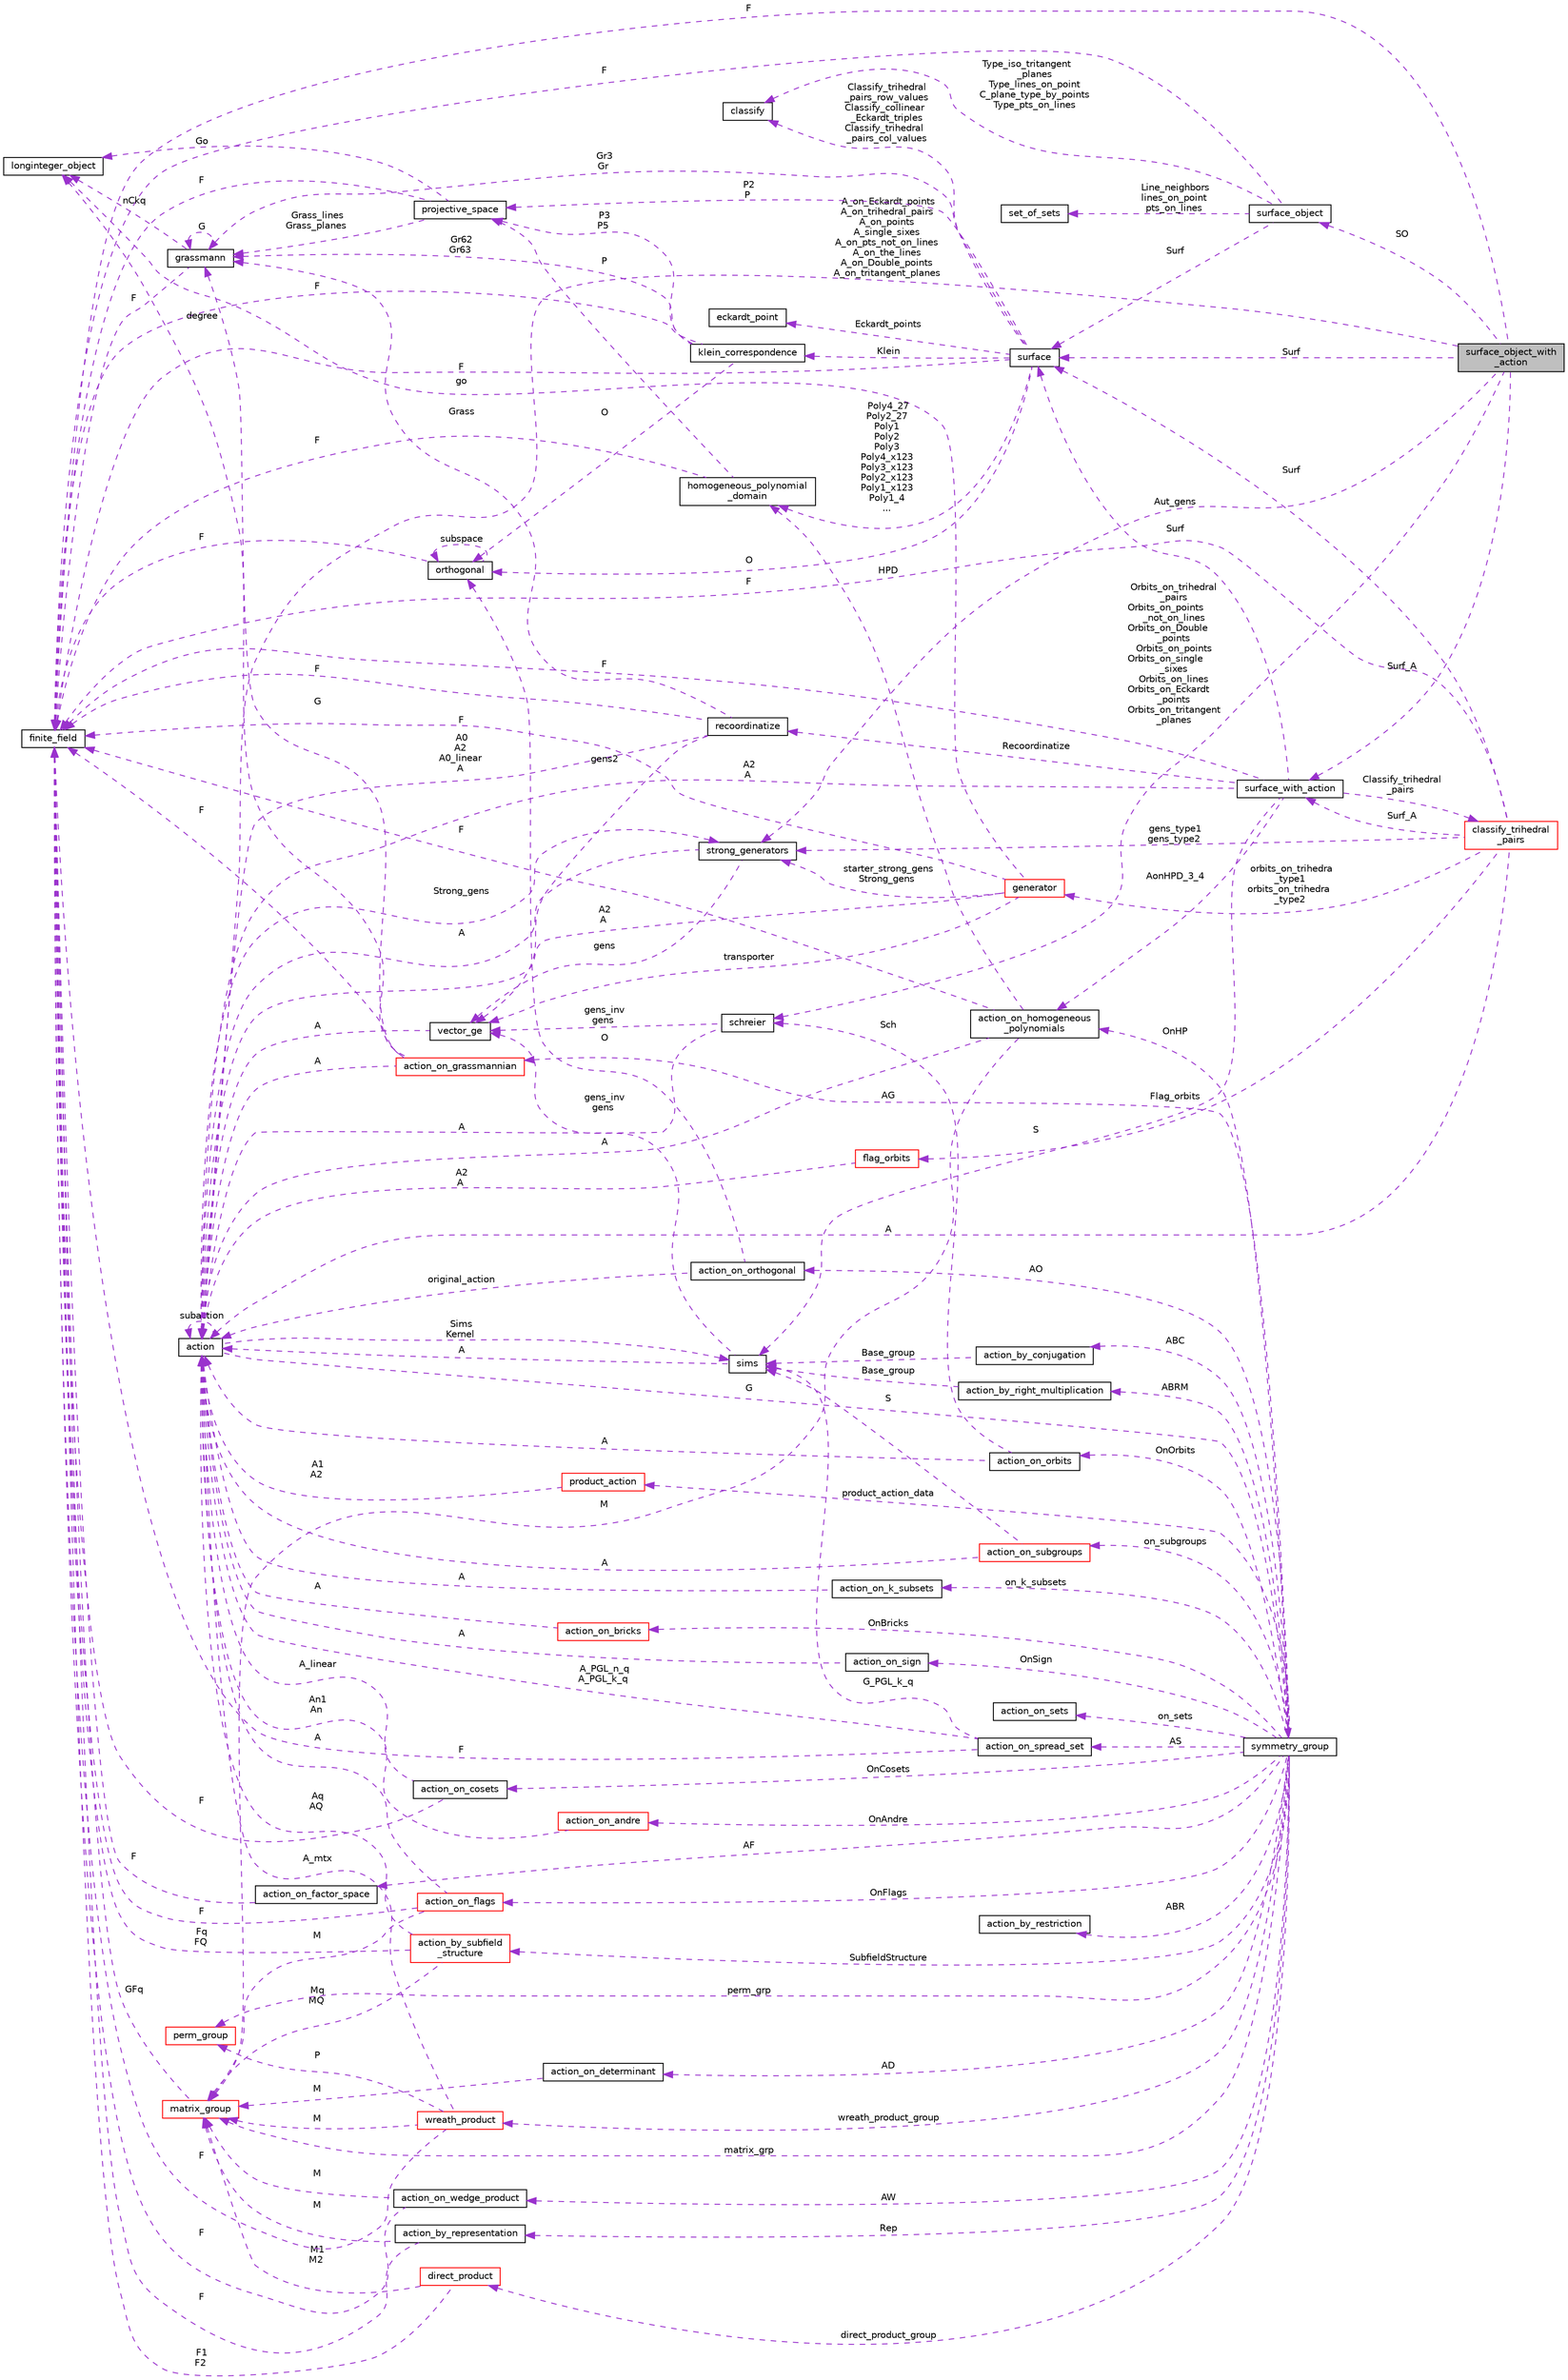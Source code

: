 digraph "surface_object_with_action"
{
  edge [fontname="Helvetica",fontsize="10",labelfontname="Helvetica",labelfontsize="10"];
  node [fontname="Helvetica",fontsize="10",shape=record];
  rankdir="LR";
  Node1 [label="surface_object_with\l_action",height=0.2,width=0.4,color="black", fillcolor="grey75", style="filled", fontcolor="black"];
  Node2 -> Node1 [dir="back",color="darkorchid3",fontsize="10",style="dashed",label=" A_on_Eckardt_points\nA_on_trihedral_pairs\nA_on_points\nA_single_sixes\nA_on_pts_not_on_lines\nA_on_the_lines\nA_on_Double_points\nA_on_tritangent_planes" ,fontname="Helvetica"];
  Node2 [label="action",height=0.2,width=0.4,color="black", fillcolor="white", style="filled",URL="$d2/d86/classaction.html"];
  Node3 -> Node2 [dir="back",color="darkorchid3",fontsize="10",style="dashed",label=" G" ,fontname="Helvetica"];
  Node3 [label="symmetry_group",height=0.2,width=0.4,color="black", fillcolor="white", style="filled",URL="$dd/d3b/unionsymmetry__group.html"];
  Node4 -> Node3 [dir="back",color="darkorchid3",fontsize="10",style="dashed",label=" product_action_data" ,fontname="Helvetica"];
  Node4 [label="product_action",height=0.2,width=0.4,color="red", fillcolor="white", style="filled",URL="$d8/d74/classproduct__action.html"];
  Node2 -> Node4 [dir="back",color="darkorchid3",fontsize="10",style="dashed",label=" A1\nA2" ,fontname="Helvetica"];
  Node6 -> Node3 [dir="back",color="darkorchid3",fontsize="10",style="dashed",label=" ABR" ,fontname="Helvetica"];
  Node6 [label="action_by_restriction",height=0.2,width=0.4,color="black", fillcolor="white", style="filled",URL="$d1/d7e/classaction__by__restriction.html"];
  Node7 -> Node3 [dir="back",color="darkorchid3",fontsize="10",style="dashed",label=" OnFlags" ,fontname="Helvetica"];
  Node7 [label="action_on_flags",height=0.2,width=0.4,color="red", fillcolor="white", style="filled",URL="$dd/dc4/classaction__on__flags.html"];
  Node2 -> Node7 [dir="back",color="darkorchid3",fontsize="10",style="dashed",label=" A" ,fontname="Helvetica"];
  Node8 -> Node7 [dir="back",color="darkorchid3",fontsize="10",style="dashed",label=" M" ,fontname="Helvetica"];
  Node8 [label="matrix_group",height=0.2,width=0.4,color="red", fillcolor="white", style="filled",URL="$d3/ded/classmatrix__group.html"];
  Node10 -> Node8 [dir="back",color="darkorchid3",fontsize="10",style="dashed",label=" GFq" ,fontname="Helvetica"];
  Node10 [label="finite_field",height=0.2,width=0.4,color="black", fillcolor="white", style="filled",URL="$df/d5a/classfinite__field.html"];
  Node10 -> Node7 [dir="back",color="darkorchid3",fontsize="10",style="dashed",label=" F" ,fontname="Helvetica"];
  Node14 -> Node3 [dir="back",color="darkorchid3",fontsize="10",style="dashed",label=" AW" ,fontname="Helvetica"];
  Node14 [label="action_on_wedge_product",height=0.2,width=0.4,color="black", fillcolor="white", style="filled",URL="$d0/deb/classaction__on__wedge__product.html"];
  Node8 -> Node14 [dir="back",color="darkorchid3",fontsize="10",style="dashed",label=" M" ,fontname="Helvetica"];
  Node10 -> Node14 [dir="back",color="darkorchid3",fontsize="10",style="dashed",label=" F" ,fontname="Helvetica"];
  Node15 -> Node3 [dir="back",color="darkorchid3",fontsize="10",style="dashed",label=" AF" ,fontname="Helvetica"];
  Node15 [label="action_on_factor_space",height=0.2,width=0.4,color="black", fillcolor="white", style="filled",URL="$d5/d25/classaction__on__factor__space.html"];
  Node10 -> Node15 [dir="back",color="darkorchid3",fontsize="10",style="dashed",label=" F" ,fontname="Helvetica"];
  Node16 -> Node3 [dir="back",color="darkorchid3",fontsize="10",style="dashed",label=" OnCosets" ,fontname="Helvetica"];
  Node16 [label="action_on_cosets",height=0.2,width=0.4,color="black", fillcolor="white", style="filled",URL="$d3/d72/classaction__on__cosets.html"];
  Node2 -> Node16 [dir="back",color="darkorchid3",fontsize="10",style="dashed",label=" A_linear" ,fontname="Helvetica"];
  Node10 -> Node16 [dir="back",color="darkorchid3",fontsize="10",style="dashed",label=" F" ,fontname="Helvetica"];
  Node17 -> Node3 [dir="back",color="darkorchid3",fontsize="10",style="dashed",label=" AO" ,fontname="Helvetica"];
  Node17 [label="action_on_orthogonal",height=0.2,width=0.4,color="black", fillcolor="white", style="filled",URL="$dc/d87/classaction__on__orthogonal.html"];
  Node2 -> Node17 [dir="back",color="darkorchid3",fontsize="10",style="dashed",label=" original_action" ,fontname="Helvetica"];
  Node18 -> Node17 [dir="back",color="darkorchid3",fontsize="10",style="dashed",label=" O" ,fontname="Helvetica"];
  Node18 [label="orthogonal",height=0.2,width=0.4,color="black", fillcolor="white", style="filled",URL="$d7/daa/classorthogonal.html"];
  Node18 -> Node18 [dir="back",color="darkorchid3",fontsize="10",style="dashed",label=" subspace" ,fontname="Helvetica"];
  Node10 -> Node18 [dir="back",color="darkorchid3",fontsize="10",style="dashed",label=" F" ,fontname="Helvetica"];
  Node19 -> Node3 [dir="back",color="darkorchid3",fontsize="10",style="dashed",label=" AG" ,fontname="Helvetica"];
  Node19 [label="action_on_grassmannian",height=0.2,width=0.4,color="red", fillcolor="white", style="filled",URL="$d9/ddf/classaction__on__grassmannian.html"];
  Node13 -> Node19 [dir="back",color="darkorchid3",fontsize="10",style="dashed",label=" degree" ,fontname="Helvetica"];
  Node13 [label="longinteger_object",height=0.2,width=0.4,color="black", fillcolor="white", style="filled",URL="$dd/d7e/classlonginteger__object.html"];
  Node2 -> Node19 [dir="back",color="darkorchid3",fontsize="10",style="dashed",label=" A" ,fontname="Helvetica"];
  Node12 -> Node19 [dir="back",color="darkorchid3",fontsize="10",style="dashed",label=" G" ,fontname="Helvetica"];
  Node12 [label="grassmann",height=0.2,width=0.4,color="black", fillcolor="white", style="filled",URL="$df/d02/classgrassmann.html"];
  Node13 -> Node12 [dir="back",color="darkorchid3",fontsize="10",style="dashed",label=" nCkq" ,fontname="Helvetica"];
  Node12 -> Node12 [dir="back",color="darkorchid3",fontsize="10",style="dashed",label=" G" ,fontname="Helvetica"];
  Node10 -> Node12 [dir="back",color="darkorchid3",fontsize="10",style="dashed",label=" F" ,fontname="Helvetica"];
  Node10 -> Node19 [dir="back",color="darkorchid3",fontsize="10",style="dashed",label=" F" ,fontname="Helvetica"];
  Node21 -> Node3 [dir="back",color="darkorchid3",fontsize="10",style="dashed",label=" OnHP" ,fontname="Helvetica"];
  Node21 [label="action_on_homogeneous\l_polynomials",height=0.2,width=0.4,color="black", fillcolor="white", style="filled",URL="$d5/dd4/classaction__on__homogeneous__polynomials.html"];
  Node2 -> Node21 [dir="back",color="darkorchid3",fontsize="10",style="dashed",label=" A" ,fontname="Helvetica"];
  Node8 -> Node21 [dir="back",color="darkorchid3",fontsize="10",style="dashed",label=" M" ,fontname="Helvetica"];
  Node10 -> Node21 [dir="back",color="darkorchid3",fontsize="10",style="dashed",label=" F" ,fontname="Helvetica"];
  Node22 -> Node21 [dir="back",color="darkorchid3",fontsize="10",style="dashed",label=" HPD" ,fontname="Helvetica"];
  Node22 [label="homogeneous_polynomial\l_domain",height=0.2,width=0.4,color="black", fillcolor="white", style="filled",URL="$d2/da7/classhomogeneous__polynomial__domain.html"];
  Node23 -> Node22 [dir="back",color="darkorchid3",fontsize="10",style="dashed",label=" P" ,fontname="Helvetica"];
  Node23 [label="projective_space",height=0.2,width=0.4,color="black", fillcolor="white", style="filled",URL="$d2/d17/classprojective__space.html"];
  Node13 -> Node23 [dir="back",color="darkorchid3",fontsize="10",style="dashed",label=" Go" ,fontname="Helvetica"];
  Node10 -> Node23 [dir="back",color="darkorchid3",fontsize="10",style="dashed",label=" F" ,fontname="Helvetica"];
  Node12 -> Node23 [dir="back",color="darkorchid3",fontsize="10",style="dashed",label=" Grass_lines\nGrass_planes" ,fontname="Helvetica"];
  Node10 -> Node22 [dir="back",color="darkorchid3",fontsize="10",style="dashed",label=" F" ,fontname="Helvetica"];
  Node24 -> Node3 [dir="back",color="darkorchid3",fontsize="10",style="dashed",label=" OnOrbits" ,fontname="Helvetica"];
  Node24 [label="action_on_orbits",height=0.2,width=0.4,color="black", fillcolor="white", style="filled",URL="$da/d89/classaction__on__orbits.html"];
  Node2 -> Node24 [dir="back",color="darkorchid3",fontsize="10",style="dashed",label=" A" ,fontname="Helvetica"];
  Node25 -> Node24 [dir="back",color="darkorchid3",fontsize="10",style="dashed",label=" Sch" ,fontname="Helvetica"];
  Node25 [label="schreier",height=0.2,width=0.4,color="black", fillcolor="white", style="filled",URL="$d3/dd6/classschreier.html"];
  Node2 -> Node25 [dir="back",color="darkorchid3",fontsize="10",style="dashed",label=" A" ,fontname="Helvetica"];
  Node26 -> Node25 [dir="back",color="darkorchid3",fontsize="10",style="dashed",label=" gens_inv\ngens" ,fontname="Helvetica"];
  Node26 [label="vector_ge",height=0.2,width=0.4,color="black", fillcolor="white", style="filled",URL="$d4/d6e/classvector__ge.html"];
  Node2 -> Node26 [dir="back",color="darkorchid3",fontsize="10",style="dashed",label=" A" ,fontname="Helvetica"];
  Node27 -> Node3 [dir="back",color="darkorchid3",fontsize="10",style="dashed",label=" AD" ,fontname="Helvetica"];
  Node27 [label="action_on_determinant",height=0.2,width=0.4,color="black", fillcolor="white", style="filled",URL="$d4/d32/classaction__on__determinant.html"];
  Node8 -> Node27 [dir="back",color="darkorchid3",fontsize="10",style="dashed",label=" M" ,fontname="Helvetica"];
  Node28 -> Node3 [dir="back",color="darkorchid3",fontsize="10",style="dashed",label=" on_k_subsets" ,fontname="Helvetica"];
  Node28 [label="action_on_k_subsets",height=0.2,width=0.4,color="black", fillcolor="white", style="filled",URL="$d3/d04/classaction__on__k__subsets.html"];
  Node2 -> Node28 [dir="back",color="darkorchid3",fontsize="10",style="dashed",label=" A" ,fontname="Helvetica"];
  Node29 -> Node3 [dir="back",color="darkorchid3",fontsize="10",style="dashed",label=" wreath_product_group" ,fontname="Helvetica"];
  Node29 [label="wreath_product",height=0.2,width=0.4,color="red", fillcolor="white", style="filled",URL="$d8/dfa/classwreath__product.html"];
  Node2 -> Node29 [dir="back",color="darkorchid3",fontsize="10",style="dashed",label=" A_mtx" ,fontname="Helvetica"];
  Node8 -> Node29 [dir="back",color="darkorchid3",fontsize="10",style="dashed",label=" M" ,fontname="Helvetica"];
  Node30 -> Node29 [dir="back",color="darkorchid3",fontsize="10",style="dashed",label=" P" ,fontname="Helvetica"];
  Node30 [label="perm_group",height=0.2,width=0.4,color="red", fillcolor="white", style="filled",URL="$df/d0a/classperm__group.html"];
  Node10 -> Node29 [dir="back",color="darkorchid3",fontsize="10",style="dashed",label=" F" ,fontname="Helvetica"];
  Node31 -> Node3 [dir="back",color="darkorchid3",fontsize="10",style="dashed",label=" on_subgroups" ,fontname="Helvetica"];
  Node31 [label="action_on_subgroups",height=0.2,width=0.4,color="red", fillcolor="white", style="filled",URL="$d6/da4/classaction__on__subgroups.html"];
  Node2 -> Node31 [dir="back",color="darkorchid3",fontsize="10",style="dashed",label=" A" ,fontname="Helvetica"];
  Node33 -> Node31 [dir="back",color="darkorchid3",fontsize="10",style="dashed",label=" S" ,fontname="Helvetica"];
  Node33 [label="sims",height=0.2,width=0.4,color="black", fillcolor="white", style="filled",URL="$d9/df3/classsims.html"];
  Node2 -> Node33 [dir="back",color="darkorchid3",fontsize="10",style="dashed",label=" A" ,fontname="Helvetica"];
  Node26 -> Node33 [dir="back",color="darkorchid3",fontsize="10",style="dashed",label=" gens_inv\ngens" ,fontname="Helvetica"];
  Node8 -> Node3 [dir="back",color="darkorchid3",fontsize="10",style="dashed",label=" matrix_grp" ,fontname="Helvetica"];
  Node34 -> Node3 [dir="back",color="darkorchid3",fontsize="10",style="dashed",label=" ABRM" ,fontname="Helvetica"];
  Node34 [label="action_by_right_multiplication",height=0.2,width=0.4,color="black", fillcolor="white", style="filled",URL="$d5/daa/classaction__by__right__multiplication.html"];
  Node33 -> Node34 [dir="back",color="darkorchid3",fontsize="10",style="dashed",label=" Base_group" ,fontname="Helvetica"];
  Node35 -> Node3 [dir="back",color="darkorchid3",fontsize="10",style="dashed",label=" direct_product_group" ,fontname="Helvetica"];
  Node35 [label="direct_product",height=0.2,width=0.4,color="red", fillcolor="white", style="filled",URL="$dc/daf/classdirect__product.html"];
  Node8 -> Node35 [dir="back",color="darkorchid3",fontsize="10",style="dashed",label=" M1\nM2" ,fontname="Helvetica"];
  Node10 -> Node35 [dir="back",color="darkorchid3",fontsize="10",style="dashed",label=" F1\nF2" ,fontname="Helvetica"];
  Node36 -> Node3 [dir="back",color="darkorchid3",fontsize="10",style="dashed",label=" OnBricks" ,fontname="Helvetica"];
  Node36 [label="action_on_bricks",height=0.2,width=0.4,color="red", fillcolor="white", style="filled",URL="$de/d56/classaction__on__bricks.html"];
  Node2 -> Node36 [dir="back",color="darkorchid3",fontsize="10",style="dashed",label=" A" ,fontname="Helvetica"];
  Node38 -> Node3 [dir="back",color="darkorchid3",fontsize="10",style="dashed",label=" ABC" ,fontname="Helvetica"];
  Node38 [label="action_by_conjugation",height=0.2,width=0.4,color="black", fillcolor="white", style="filled",URL="$d3/dda/classaction__by__conjugation.html"];
  Node33 -> Node38 [dir="back",color="darkorchid3",fontsize="10",style="dashed",label=" Base_group" ,fontname="Helvetica"];
  Node39 -> Node3 [dir="back",color="darkorchid3",fontsize="10",style="dashed",label=" OnSign" ,fontname="Helvetica"];
  Node39 [label="action_on_sign",height=0.2,width=0.4,color="black", fillcolor="white", style="filled",URL="$da/d06/classaction__on__sign.html"];
  Node2 -> Node39 [dir="back",color="darkorchid3",fontsize="10",style="dashed",label=" A" ,fontname="Helvetica"];
  Node40 -> Node3 [dir="back",color="darkorchid3",fontsize="10",style="dashed",label=" SubfieldStructure" ,fontname="Helvetica"];
  Node40 [label="action_by_subfield\l_structure",height=0.2,width=0.4,color="red", fillcolor="white", style="filled",URL="$dd/d67/classaction__by__subfield__structure.html"];
  Node2 -> Node40 [dir="back",color="darkorchid3",fontsize="10",style="dashed",label=" Aq\nAQ" ,fontname="Helvetica"];
  Node8 -> Node40 [dir="back",color="darkorchid3",fontsize="10",style="dashed",label=" Mq\nMQ" ,fontname="Helvetica"];
  Node10 -> Node40 [dir="back",color="darkorchid3",fontsize="10",style="dashed",label=" Fq\nFQ" ,fontname="Helvetica"];
  Node42 -> Node3 [dir="back",color="darkorchid3",fontsize="10",style="dashed",label=" on_sets" ,fontname="Helvetica"];
  Node42 [label="action_on_sets",height=0.2,width=0.4,color="black", fillcolor="white", style="filled",URL="$da/d37/classaction__on__sets.html"];
  Node30 -> Node3 [dir="back",color="darkorchid3",fontsize="10",style="dashed",label=" perm_grp" ,fontname="Helvetica"];
  Node43 -> Node3 [dir="back",color="darkorchid3",fontsize="10",style="dashed",label=" Rep" ,fontname="Helvetica"];
  Node43 [label="action_by_representation",height=0.2,width=0.4,color="black", fillcolor="white", style="filled",URL="$d1/d9d/classaction__by__representation.html"];
  Node8 -> Node43 [dir="back",color="darkorchid3",fontsize="10",style="dashed",label=" M" ,fontname="Helvetica"];
  Node10 -> Node43 [dir="back",color="darkorchid3",fontsize="10",style="dashed",label=" F" ,fontname="Helvetica"];
  Node44 -> Node3 [dir="back",color="darkorchid3",fontsize="10",style="dashed",label=" AS" ,fontname="Helvetica"];
  Node44 [label="action_on_spread_set",height=0.2,width=0.4,color="black", fillcolor="white", style="filled",URL="$d2/d7a/classaction__on__spread__set.html"];
  Node2 -> Node44 [dir="back",color="darkorchid3",fontsize="10",style="dashed",label=" A_PGL_n_q\nA_PGL_k_q" ,fontname="Helvetica"];
  Node33 -> Node44 [dir="back",color="darkorchid3",fontsize="10",style="dashed",label=" G_PGL_k_q" ,fontname="Helvetica"];
  Node10 -> Node44 [dir="back",color="darkorchid3",fontsize="10",style="dashed",label=" F" ,fontname="Helvetica"];
  Node45 -> Node3 [dir="back",color="darkorchid3",fontsize="10",style="dashed",label=" OnAndre" ,fontname="Helvetica"];
  Node45 [label="action_on_andre",height=0.2,width=0.4,color="red", fillcolor="white", style="filled",URL="$da/d32/classaction__on__andre.html"];
  Node2 -> Node45 [dir="back",color="darkorchid3",fontsize="10",style="dashed",label=" An1\nAn" ,fontname="Helvetica"];
  Node2 -> Node2 [dir="back",color="darkorchid3",fontsize="10",style="dashed",label=" subaction" ,fontname="Helvetica"];
  Node47 -> Node2 [dir="back",color="darkorchid3",fontsize="10",style="dashed",label=" Strong_gens" ,fontname="Helvetica"];
  Node47 [label="strong_generators",height=0.2,width=0.4,color="black", fillcolor="white", style="filled",URL="$dc/d09/classstrong__generators.html"];
  Node2 -> Node47 [dir="back",color="darkorchid3",fontsize="10",style="dashed",label=" A" ,fontname="Helvetica"];
  Node26 -> Node47 [dir="back",color="darkorchid3",fontsize="10",style="dashed",label=" gens" ,fontname="Helvetica"];
  Node33 -> Node2 [dir="back",color="darkorchid3",fontsize="10",style="dashed",label=" Sims\nKernel" ,fontname="Helvetica"];
  Node48 -> Node1 [dir="back",color="darkorchid3",fontsize="10",style="dashed",label=" Surf" ,fontname="Helvetica"];
  Node48 [label="surface",height=0.2,width=0.4,color="black", fillcolor="white", style="filled",URL="$d5/d88/classsurface.html"];
  Node49 -> Node48 [dir="back",color="darkorchid3",fontsize="10",style="dashed",label=" Classify_trihedral\l_pairs_row_values\nClassify_collinear\l_Eckardt_triples\nClassify_trihedral\l_pairs_col_values" ,fontname="Helvetica"];
  Node49 [label="classify",height=0.2,width=0.4,color="black", fillcolor="white", style="filled",URL="$d9/d43/classclassify.html"];
  Node50 -> Node48 [dir="back",color="darkorchid3",fontsize="10",style="dashed",label=" Eckardt_points" ,fontname="Helvetica"];
  Node50 [label="eckardt_point",height=0.2,width=0.4,color="black", fillcolor="white", style="filled",URL="$d6/d2e/classeckardt__point.html"];
  Node18 -> Node48 [dir="back",color="darkorchid3",fontsize="10",style="dashed",label=" O" ,fontname="Helvetica"];
  Node23 -> Node48 [dir="back",color="darkorchid3",fontsize="10",style="dashed",label=" P2\nP" ,fontname="Helvetica"];
  Node51 -> Node48 [dir="back",color="darkorchid3",fontsize="10",style="dashed",label=" Klein" ,fontname="Helvetica"];
  Node51 [label="klein_correspondence",height=0.2,width=0.4,color="black", fillcolor="white", style="filled",URL="$d7/d99/classklein__correspondence.html"];
  Node18 -> Node51 [dir="back",color="darkorchid3",fontsize="10",style="dashed",label=" O" ,fontname="Helvetica"];
  Node23 -> Node51 [dir="back",color="darkorchid3",fontsize="10",style="dashed",label=" P3\nP5" ,fontname="Helvetica"];
  Node12 -> Node51 [dir="back",color="darkorchid3",fontsize="10",style="dashed",label=" Gr62\nGr63" ,fontname="Helvetica"];
  Node10 -> Node51 [dir="back",color="darkorchid3",fontsize="10",style="dashed",label=" F" ,fontname="Helvetica"];
  Node12 -> Node48 [dir="back",color="darkorchid3",fontsize="10",style="dashed",label=" Gr3\nGr" ,fontname="Helvetica"];
  Node10 -> Node48 [dir="back",color="darkorchid3",fontsize="10",style="dashed",label=" F" ,fontname="Helvetica"];
  Node22 -> Node48 [dir="back",color="darkorchid3",fontsize="10",style="dashed",label=" Poly4_27\nPoly2_27\nPoly1\nPoly2\nPoly3\nPoly4_x123\nPoly3_x123\nPoly2_x123\nPoly1_x123\nPoly1_4\n..." ,fontname="Helvetica"];
  Node52 -> Node1 [dir="back",color="darkorchid3",fontsize="10",style="dashed",label=" SO" ,fontname="Helvetica"];
  Node52 [label="surface_object",height=0.2,width=0.4,color="black", fillcolor="white", style="filled",URL="$df/df8/classsurface__object.html"];
  Node49 -> Node52 [dir="back",color="darkorchid3",fontsize="10",style="dashed",label=" Type_iso_tritangent\l_planes\nType_lines_on_point\nC_plane_type_by_points\nType_pts_on_lines" ,fontname="Helvetica"];
  Node48 -> Node52 [dir="back",color="darkorchid3",fontsize="10",style="dashed",label=" Surf" ,fontname="Helvetica"];
  Node53 -> Node52 [dir="back",color="darkorchid3",fontsize="10",style="dashed",label=" Line_neighbors\nlines_on_point\npts_on_lines" ,fontname="Helvetica"];
  Node53 [label="set_of_sets",height=0.2,width=0.4,color="black", fillcolor="white", style="filled",URL="$da/dd6/classset__of__sets.html"];
  Node10 -> Node52 [dir="back",color="darkorchid3",fontsize="10",style="dashed",label=" F" ,fontname="Helvetica"];
  Node47 -> Node1 [dir="back",color="darkorchid3",fontsize="10",style="dashed",label=" Aut_gens" ,fontname="Helvetica"];
  Node25 -> Node1 [dir="back",color="darkorchid3",fontsize="10",style="dashed",label=" Orbits_on_trihedral\l_pairs\nOrbits_on_points\l_not_on_lines\nOrbits_on_Double\l_points\nOrbits_on_points\nOrbits_on_single\l_sixes\nOrbits_on_lines\nOrbits_on_Eckardt\l_points\nOrbits_on_tritangent\l_planes" ,fontname="Helvetica"];
  Node54 -> Node1 [dir="back",color="darkorchid3",fontsize="10",style="dashed",label=" Surf_A" ,fontname="Helvetica"];
  Node54 [label="surface_with_action",height=0.2,width=0.4,color="black", fillcolor="white", style="filled",URL="$d8/df9/classsurface__with__action.html"];
  Node55 -> Node54 [dir="back",color="darkorchid3",fontsize="10",style="dashed",label=" Classify_trihedral\l_pairs" ,fontname="Helvetica"];
  Node55 [label="classify_trihedral\l_pairs",height=0.2,width=0.4,color="red", fillcolor="white", style="filled",URL="$d1/d21/classclassify__trihedral__pairs.html"];
  Node56 -> Node55 [dir="back",color="darkorchid3",fontsize="10",style="dashed",label=" orbits_on_trihedra\l_type1\norbits_on_trihedra\l_type2" ,fontname="Helvetica"];
  Node56 [label="generator",height=0.2,width=0.4,color="red", fillcolor="white", style="filled",URL="$d7/d73/classgenerator.html"];
  Node13 -> Node56 [dir="back",color="darkorchid3",fontsize="10",style="dashed",label=" go" ,fontname="Helvetica"];
  Node2 -> Node56 [dir="back",color="darkorchid3",fontsize="10",style="dashed",label=" A2\nA" ,fontname="Helvetica"];
  Node26 -> Node56 [dir="back",color="darkorchid3",fontsize="10",style="dashed",label=" transporter" ,fontname="Helvetica"];
  Node47 -> Node56 [dir="back",color="darkorchid3",fontsize="10",style="dashed",label=" starter_strong_gens\nStrong_gens" ,fontname="Helvetica"];
  Node10 -> Node56 [dir="back",color="darkorchid3",fontsize="10",style="dashed",label=" F" ,fontname="Helvetica"];
  Node59 -> Node55 [dir="back",color="darkorchid3",fontsize="10",style="dashed",label=" Flag_orbits" ,fontname="Helvetica"];
  Node59 [label="flag_orbits",height=0.2,width=0.4,color="red", fillcolor="white", style="filled",URL="$d4/d77/classflag__orbits.html"];
  Node2 -> Node59 [dir="back",color="darkorchid3",fontsize="10",style="dashed",label=" A2\nA" ,fontname="Helvetica"];
  Node2 -> Node55 [dir="back",color="darkorchid3",fontsize="10",style="dashed",label=" A" ,fontname="Helvetica"];
  Node48 -> Node55 [dir="back",color="darkorchid3",fontsize="10",style="dashed",label=" Surf" ,fontname="Helvetica"];
  Node47 -> Node55 [dir="back",color="darkorchid3",fontsize="10",style="dashed",label=" gens_type1\ngens_type2" ,fontname="Helvetica"];
  Node54 -> Node55 [dir="back",color="darkorchid3",fontsize="10",style="dashed",label=" Surf_A" ,fontname="Helvetica"];
  Node10 -> Node55 [dir="back",color="darkorchid3",fontsize="10",style="dashed",label=" F" ,fontname="Helvetica"];
  Node2 -> Node54 [dir="back",color="darkorchid3",fontsize="10",style="dashed",label=" A2\nA" ,fontname="Helvetica"];
  Node21 -> Node54 [dir="back",color="darkorchid3",fontsize="10",style="dashed",label=" AonHPD_3_4" ,fontname="Helvetica"];
  Node48 -> Node54 [dir="back",color="darkorchid3",fontsize="10",style="dashed",label=" Surf" ,fontname="Helvetica"];
  Node63 -> Node54 [dir="back",color="darkorchid3",fontsize="10",style="dashed",label=" Recoordinatize" ,fontname="Helvetica"];
  Node63 [label="recoordinatize",height=0.2,width=0.4,color="black", fillcolor="white", style="filled",URL="$d3/d3c/classrecoordinatize.html"];
  Node2 -> Node63 [dir="back",color="darkorchid3",fontsize="10",style="dashed",label=" A0\nA2\nA0_linear\nA" ,fontname="Helvetica"];
  Node26 -> Node63 [dir="back",color="darkorchid3",fontsize="10",style="dashed",label=" gens2" ,fontname="Helvetica"];
  Node10 -> Node63 [dir="back",color="darkorchid3",fontsize="10",style="dashed",label=" F" ,fontname="Helvetica"];
  Node12 -> Node63 [dir="back",color="darkorchid3",fontsize="10",style="dashed",label=" Grass" ,fontname="Helvetica"];
  Node33 -> Node54 [dir="back",color="darkorchid3",fontsize="10",style="dashed",label=" S" ,fontname="Helvetica"];
  Node10 -> Node54 [dir="back",color="darkorchid3",fontsize="10",style="dashed",label=" F" ,fontname="Helvetica"];
  Node10 -> Node1 [dir="back",color="darkorchid3",fontsize="10",style="dashed",label=" F" ,fontname="Helvetica"];
}
